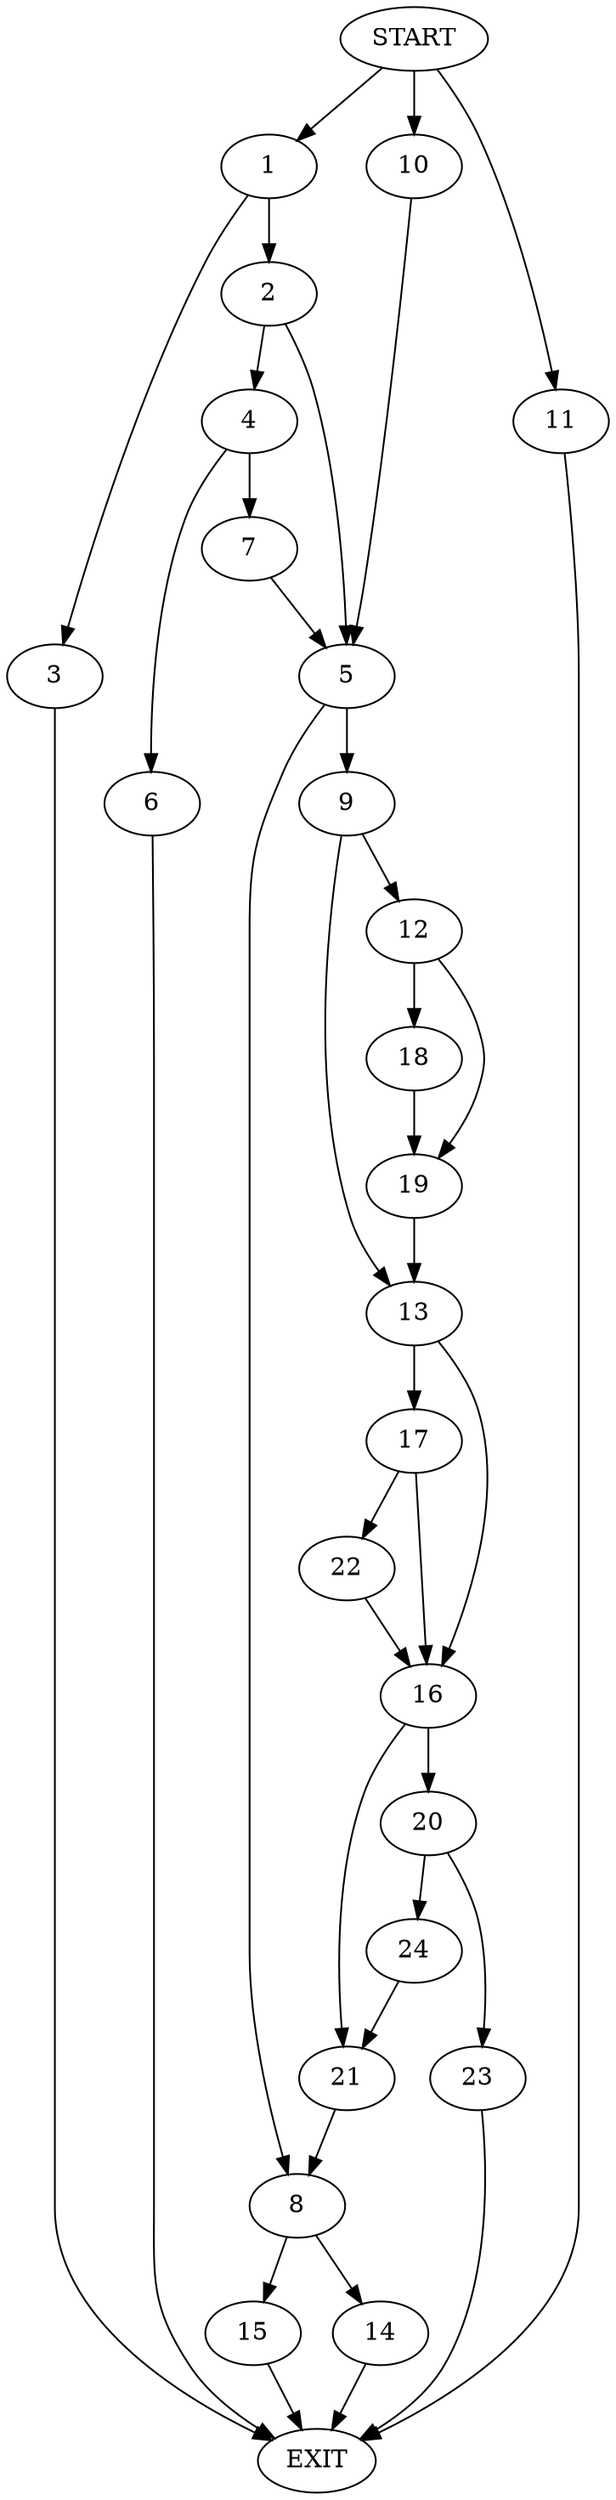 digraph {
0 [label="START"]
25 [label="EXIT"]
0 -> 1
1 -> 2
1 -> 3
3 -> 25
2 -> 4
2 -> 5
4 -> 6
4 -> 7
5 -> 8
5 -> 9
6 -> 25
7 -> 5
0 -> 10
10 -> 5
0 -> 11
11 -> 25
9 -> 12
9 -> 13
8 -> 14
8 -> 15
13 -> 16
13 -> 17
12 -> 18
12 -> 19
19 -> 13
18 -> 19
16 -> 20
16 -> 21
17 -> 22
17 -> 16
22 -> 16
21 -> 8
20 -> 23
20 -> 24
24 -> 21
23 -> 25
15 -> 25
14 -> 25
}
